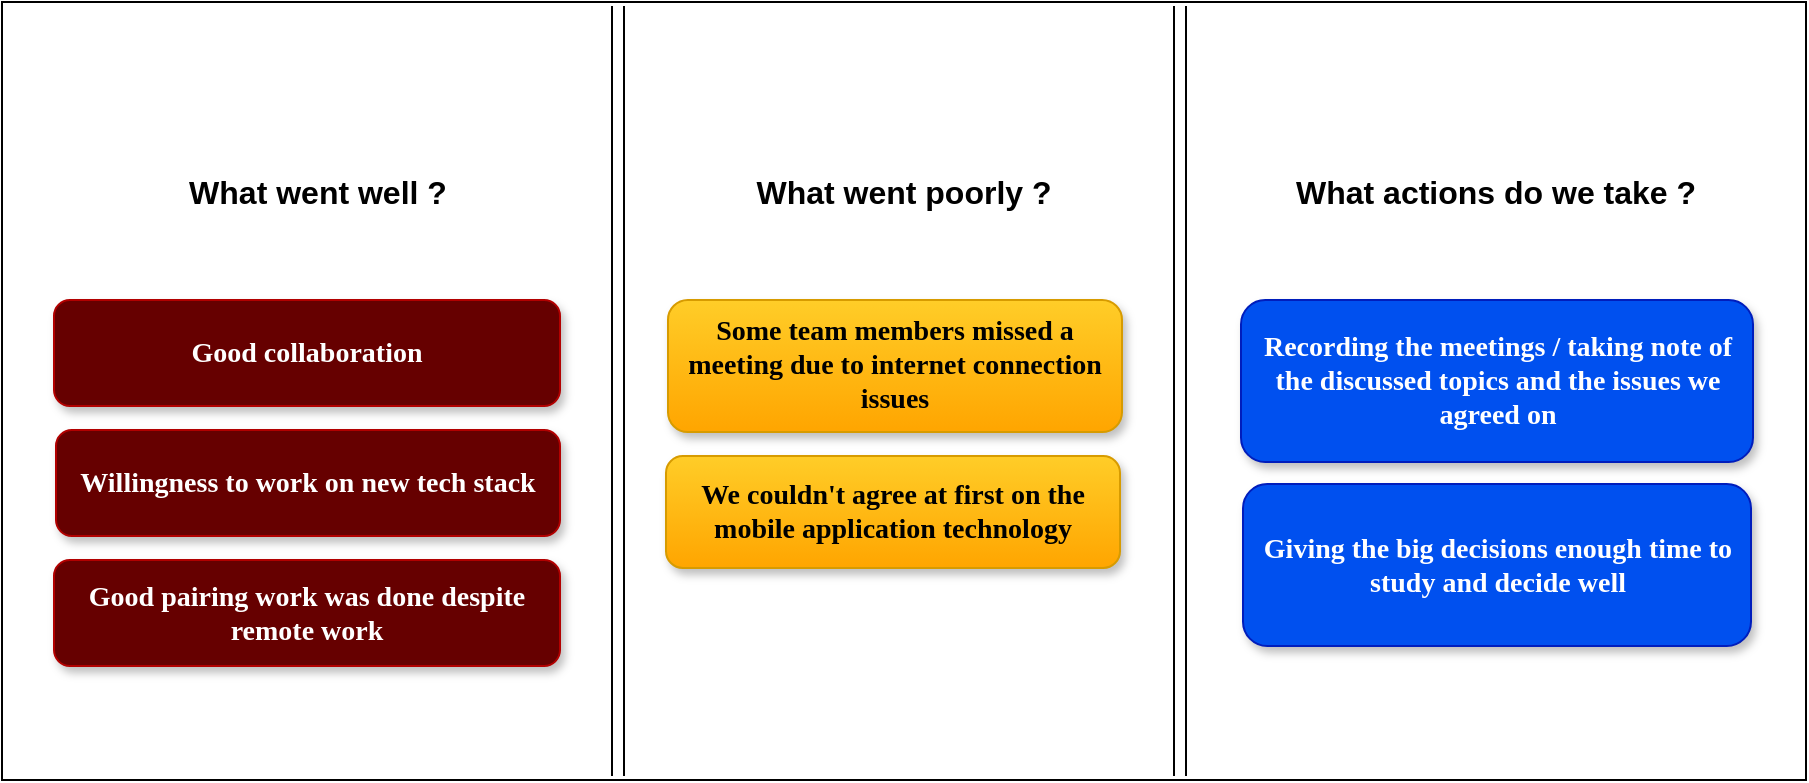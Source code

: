 <mxfile version="12.4.2" type="device" pages="3"><diagram id="mdq7QHT8FT5CWVqHaqsG" name="Sprint 1"><mxGraphModel dx="968" dy="510" grid="0" gridSize="10" guides="1" tooltips="1" connect="1" arrows="1" fold="1" page="1" pageScale="1" pageWidth="1100" pageHeight="850" background="none" math="0" shadow="0"><root><mxCell id="MeCUiOUA1NRcr-5OgjAl-0"/><mxCell id="MeCUiOUA1NRcr-5OgjAl-1" parent="MeCUiOUA1NRcr-5OgjAl-0"/><mxCell id="pLhX7y2wmkSlGBUETvly-15" value="" style="rounded=0;whiteSpace=wrap;html=1;shadow=0;fillColor=none;gradientColor=none;fontFamily=Calibri;align=center;" vertex="1" parent="MeCUiOUA1NRcr-5OgjAl-1"><mxGeometry x="112" y="46" width="902" height="389" as="geometry"/></mxCell><mxCell id="pLhX7y2wmkSlGBUETvly-1" value="&lt;font style=&quot;font-size: 16px&quot;&gt;&lt;b&gt;What went well ?&lt;/b&gt;&lt;/font&gt;" style="text;html=1;strokeColor=none;fillColor=none;align=center;verticalAlign=middle;whiteSpace=wrap;rounded=0;spacingLeft=10;" vertex="1" parent="MeCUiOUA1NRcr-5OgjAl-1"><mxGeometry x="161" y="131" width="208" height="20" as="geometry"/></mxCell><mxCell id="pLhX7y2wmkSlGBUETvly-2" value="&lt;font style=&quot;font-size: 16px&quot;&gt;&lt;b&gt;What went poorly ?&lt;/b&gt;&lt;/font&gt;" style="text;html=1;strokeColor=none;fillColor=none;align=center;verticalAlign=middle;whiteSpace=wrap;rounded=0;spacingLeft=10;" vertex="1" parent="MeCUiOUA1NRcr-5OgjAl-1"><mxGeometry x="453.5" y="131" width="208" height="20" as="geometry"/></mxCell><mxCell id="pLhX7y2wmkSlGBUETvly-3" value="&lt;b style=&quot;font-size: 16px&quot;&gt;What actions do we take ?&lt;/b&gt;" style="text;html=1;strokeColor=none;fillColor=none;align=left;verticalAlign=middle;whiteSpace=wrap;rounded=0;spacingLeft=10;" vertex="1" parent="MeCUiOUA1NRcr-5OgjAl-1"><mxGeometry x="747" y="131" width="225" height="20" as="geometry"/></mxCell><mxCell id="pLhX7y2wmkSlGBUETvly-5" value="&lt;font style=&quot;font-size: 14px&quot;&gt;Good collaboration&lt;/font&gt;" style="rounded=1;whiteSpace=wrap;html=1;fillColor=#660000;strokeColor=#B20000;fontColor=#ffffff;fontStyle=1;fontFamily=Calibri;shadow=1;" vertex="1" parent="MeCUiOUA1NRcr-5OgjAl-1"><mxGeometry x="138" y="195" width="253" height="53" as="geometry"/></mxCell><mxCell id="pLhX7y2wmkSlGBUETvly-6" value="&lt;font style=&quot;font-size: 14px&quot;&gt;Willingness to work on new tech stack&lt;/font&gt;" style="rounded=1;whiteSpace=wrap;html=1;fillColor=#660000;strokeColor=#B20000;fontColor=#ffffff;fontStyle=1;fontFamily=Calibri;shadow=1;" vertex="1" parent="MeCUiOUA1NRcr-5OgjAl-1"><mxGeometry x="139" y="260" width="252" height="53" as="geometry"/></mxCell><mxCell id="pLhX7y2wmkSlGBUETvly-7" value="&lt;font style=&quot;font-size: 14px&quot;&gt;Good pairing work was done despite remote work&lt;/font&gt;" style="rounded=1;whiteSpace=wrap;html=1;fillColor=#660000;strokeColor=#B20000;fontColor=#ffffff;fontStyle=1;fontFamily=Calibri;shadow=1;" vertex="1" parent="MeCUiOUA1NRcr-5OgjAl-1"><mxGeometry x="138" y="325" width="253" height="53" as="geometry"/></mxCell><mxCell id="pLhX7y2wmkSlGBUETvly-8" value="&lt;b style=&quot;text-align: left&quot;&gt;&lt;font style=&quot;font-size: 14px&quot;&gt;Some team members missed a meeting due to internet connection issues&lt;/font&gt;&lt;/b&gt;" style="rounded=1;whiteSpace=wrap;html=1;fillColor=#ffcd28;strokeColor=#d79b00;fontStyle=1;fontFamily=Calibri;shadow=1;gradientColor=#ffa500;" vertex="1" parent="MeCUiOUA1NRcr-5OgjAl-1"><mxGeometry x="445" y="195" width="227" height="66" as="geometry"/></mxCell><mxCell id="pLhX7y2wmkSlGBUETvly-9" value="&lt;font style=&quot;font-size: 14px&quot;&gt;We couldn't agree at first on the mobile application technology&lt;/font&gt;" style="rounded=1;whiteSpace=wrap;html=1;fillColor=#ffcd28;strokeColor=#d79b00;fontStyle=1;fontFamily=Calibri;shadow=1;gradientColor=#ffa500;" vertex="1" parent="MeCUiOUA1NRcr-5OgjAl-1"><mxGeometry x="444" y="273" width="227" height="56" as="geometry"/></mxCell><mxCell id="pLhX7y2wmkSlGBUETvly-12" value="&lt;b style=&quot;text-align: left&quot;&gt;&lt;font style=&quot;font-size: 14px&quot;&gt;Recording the meetings / taking note of the discussed topics and the issues we agreed on&lt;/font&gt;&lt;/b&gt;" style="rounded=1;whiteSpace=wrap;html=1;fillColor=#0050ef;strokeColor=#001DBC;fontStyle=1;fontFamily=Calibri;shadow=1;fontColor=#ffffff;" vertex="1" parent="MeCUiOUA1NRcr-5OgjAl-1"><mxGeometry x="731.5" y="195" width="256" height="81" as="geometry"/></mxCell><mxCell id="pLhX7y2wmkSlGBUETvly-13" value="&lt;div style=&quot;&quot;&gt;&lt;span style=&quot;font-size: 14px&quot;&gt;Giving the big decisions enough time to study and decide well&lt;/span&gt;&lt;/div&gt;" style="rounded=1;whiteSpace=wrap;html=1;fillColor=#0050ef;strokeColor=#001DBC;fontStyle=1;fontFamily=Calibri;align=center;shadow=1;fontColor=#ffffff;" vertex="1" parent="MeCUiOUA1NRcr-5OgjAl-1"><mxGeometry x="732.5" y="287" width="254" height="81" as="geometry"/></mxCell><mxCell id="pLhX7y2wmkSlGBUETvly-17" value="" style="shape=link;html=1;fontFamily=Calibri;width=6;" edge="1" parent="MeCUiOUA1NRcr-5OgjAl-1"><mxGeometry width="50" height="50" relative="1" as="geometry"><mxPoint x="420" y="433" as="sourcePoint"/><mxPoint x="420" y="48" as="targetPoint"/></mxGeometry></mxCell><mxCell id="pLhX7y2wmkSlGBUETvly-18" value="" style="shape=link;html=1;fontFamily=Calibri;width=6;" edge="1" parent="MeCUiOUA1NRcr-5OgjAl-1"><mxGeometry width="50" height="50" relative="1" as="geometry"><mxPoint x="701" y="433" as="sourcePoint"/><mxPoint x="701" y="48" as="targetPoint"/></mxGeometry></mxCell></root></mxGraphModel></diagram><diagram name="Sprint 2" id="wmTCXEUKGk3D24JFjXUO"><mxGraphModel dx="968" dy="510" grid="0" gridSize="10" guides="1" tooltips="1" connect="1" arrows="1" fold="1" page="1" pageScale="1" pageWidth="1100" pageHeight="850" background="none" math="0" shadow="0"><root><mxCell id="tFJMmON688llqbJBk_J5-0"/><mxCell id="tFJMmON688llqbJBk_J5-1" parent="tFJMmON688llqbJBk_J5-0"/><mxCell id="tFJMmON688llqbJBk_J5-2" value="" style="rounded=0;whiteSpace=wrap;html=1;shadow=0;fillColor=none;gradientColor=none;fontFamily=Calibri;align=center;" vertex="1" parent="tFJMmON688llqbJBk_J5-1"><mxGeometry x="112" y="46" width="902" height="389" as="geometry"/></mxCell><mxCell id="tFJMmON688llqbJBk_J5-3" value="&lt;font style=&quot;font-size: 16px&quot;&gt;&lt;b&gt;What went well ?&lt;/b&gt;&lt;/font&gt;" style="text;html=1;strokeColor=none;fillColor=none;align=center;verticalAlign=middle;whiteSpace=wrap;rounded=0;spacingLeft=10;" vertex="1" parent="tFJMmON688llqbJBk_J5-1"><mxGeometry x="161" y="131" width="208" height="20" as="geometry"/></mxCell><mxCell id="tFJMmON688llqbJBk_J5-4" value="&lt;font style=&quot;font-size: 16px&quot;&gt;&lt;b&gt;What went poorly ?&lt;/b&gt;&lt;/font&gt;" style="text;html=1;strokeColor=none;fillColor=none;align=center;verticalAlign=middle;whiteSpace=wrap;rounded=0;spacingLeft=10;" vertex="1" parent="tFJMmON688llqbJBk_J5-1"><mxGeometry x="453.5" y="131" width="208" height="20" as="geometry"/></mxCell><mxCell id="tFJMmON688llqbJBk_J5-5" value="&lt;b style=&quot;font-size: 16px&quot;&gt;What actions do we take ?&lt;/b&gt;" style="text;html=1;strokeColor=none;fillColor=none;align=left;verticalAlign=middle;whiteSpace=wrap;rounded=0;spacingLeft=10;" vertex="1" parent="tFJMmON688llqbJBk_J5-1"><mxGeometry x="747" y="131" width="225" height="20" as="geometry"/></mxCell><mxCell id="tFJMmON688llqbJBk_J5-6" value="&lt;font style=&quot;font-size: 14px&quot;&gt;Fast development of the models&lt;/font&gt;" style="rounded=1;whiteSpace=wrap;html=1;fillColor=#660000;strokeColor=#B20000;fontColor=#ffffff;fontStyle=1;fontFamily=Calibri;shadow=1;" vertex="1" parent="tFJMmON688llqbJBk_J5-1"><mxGeometry x="138" y="195" width="253" height="53" as="geometry"/></mxCell><mxCell id="tFJMmON688llqbJBk_J5-7" value="&lt;font style=&quot;font-size: 14px&quot;&gt;Fast collection and generation of datasets&lt;/font&gt;" style="rounded=1;whiteSpace=wrap;html=1;fillColor=#660000;strokeColor=#B20000;fontColor=#ffffff;fontStyle=1;fontFamily=Calibri;shadow=1;" vertex="1" parent="tFJMmON688llqbJBk_J5-1"><mxGeometry x="139" y="260" width="252" height="53" as="geometry"/></mxCell><mxCell id="tFJMmON688llqbJBk_J5-8" value="&lt;font style=&quot;font-size: 14px&quot;&gt;The clear acceptance criteria&lt;/font&gt;" style="rounded=1;whiteSpace=wrap;html=1;fillColor=#660000;strokeColor=#B20000;fontColor=#ffffff;fontStyle=1;fontFamily=Calibri;shadow=1;" vertex="1" parent="tFJMmON688llqbJBk_J5-1"><mxGeometry x="138" y="325" width="253" height="53" as="geometry"/></mxCell><mxCell id="tFJMmON688llqbJBk_J5-9" value="&lt;b style=&quot;text-align: left&quot;&gt;&lt;font style=&quot;font-size: 14px&quot;&gt;We didn't discuss at first if we can purchase a dataset&lt;/font&gt;&lt;/b&gt;" style="rounded=1;whiteSpace=wrap;html=1;fillColor=#ffcd28;strokeColor=#d79b00;fontStyle=1;fontFamily=Calibri;shadow=1;gradientColor=#ffa500;" vertex="1" parent="tFJMmON688llqbJBk_J5-1"><mxGeometry x="445" y="195" width="227" height="66" as="geometry"/></mxCell><mxCell id="tFJMmON688llqbJBk_J5-10" value="&lt;span style=&quot;font-size: 14px&quot;&gt;Merging code from different team members caused wasting a lot of time&lt;/span&gt;" style="rounded=1;whiteSpace=wrap;html=1;fillColor=#ffcd28;strokeColor=#d79b00;fontStyle=1;fontFamily=Calibri;shadow=1;gradientColor=#ffa500;" vertex="1" parent="tFJMmON688llqbJBk_J5-1"><mxGeometry x="444" y="273" width="227" height="56" as="geometry"/></mxCell><mxCell id="tFJMmON688llqbJBk_J5-11" value="&lt;div style=&quot;&quot;&gt;&lt;span style=&quot;font-size: 14px&quot;&gt;Planning earlier for the components that we will need soon and decide the amount of money needed if we must purchase them&amp;nbsp;&lt;/span&gt;&lt;/div&gt;" style="rounded=1;whiteSpace=wrap;html=1;fillColor=#0050ef;strokeColor=#001DBC;fontStyle=1;fontFamily=Calibri;shadow=1;fontColor=#ffffff;align=center;" vertex="1" parent="tFJMmON688llqbJBk_J5-1"><mxGeometry x="731.5" y="195" width="256" height="81" as="geometry"/></mxCell><mxCell id="tFJMmON688llqbJBk_J5-12" value="&lt;span style=&quot;font-size: 14px&quot;&gt;Using VCS such as GitHub to reduce time needed to merge different code versions&lt;/span&gt;" style="rounded=1;whiteSpace=wrap;html=1;fillColor=#0050ef;strokeColor=#001DBC;fontStyle=1;fontFamily=Calibri;align=center;shadow=1;fontColor=#ffffff;" vertex="1" parent="tFJMmON688llqbJBk_J5-1"><mxGeometry x="732.5" y="287" width="254" height="81" as="geometry"/></mxCell><mxCell id="tFJMmON688llqbJBk_J5-13" value="" style="shape=link;html=1;fontFamily=Calibri;width=6;" edge="1" parent="tFJMmON688llqbJBk_J5-1"><mxGeometry width="50" height="50" relative="1" as="geometry"><mxPoint x="420" y="433" as="sourcePoint"/><mxPoint x="420" y="48" as="targetPoint"/></mxGeometry></mxCell><mxCell id="tFJMmON688llqbJBk_J5-14" value="" style="shape=link;html=1;fontFamily=Calibri;width=6;" edge="1" parent="tFJMmON688llqbJBk_J5-1"><mxGeometry width="50" height="50" relative="1" as="geometry"><mxPoint x="701" y="433" as="sourcePoint"/><mxPoint x="701" y="48" as="targetPoint"/></mxGeometry></mxCell></root></mxGraphModel></diagram><diagram name="Sprint 3" id="rUIJElzrHY43cjMytec7"><mxGraphModel dx="968" dy="510" grid="0" gridSize="10" guides="1" tooltips="1" connect="1" arrows="1" fold="1" page="1" pageScale="1" pageWidth="1100" pageHeight="850" background="none" math="0" shadow="0"><root><mxCell id="KzClDkgToQxIuAc63sTH-0"/><mxCell id="KzClDkgToQxIuAc63sTH-1" parent="KzClDkgToQxIuAc63sTH-0"/><mxCell id="KzClDkgToQxIuAc63sTH-2" value="" style="rounded=0;whiteSpace=wrap;html=1;shadow=0;fillColor=none;gradientColor=none;fontFamily=Calibri;align=center;" vertex="1" parent="KzClDkgToQxIuAc63sTH-1"><mxGeometry x="112" y="46" width="902" height="389" as="geometry"/></mxCell><mxCell id="KzClDkgToQxIuAc63sTH-3" value="&lt;font style=&quot;font-size: 16px&quot;&gt;&lt;b&gt;What went well ?&lt;/b&gt;&lt;/font&gt;" style="text;html=1;strokeColor=none;fillColor=none;align=center;verticalAlign=middle;whiteSpace=wrap;rounded=0;spacingLeft=10;" vertex="1" parent="KzClDkgToQxIuAc63sTH-1"><mxGeometry x="161" y="131" width="208" height="20" as="geometry"/></mxCell><mxCell id="KzClDkgToQxIuAc63sTH-4" value="&lt;font style=&quot;font-size: 16px&quot;&gt;&lt;b&gt;What went poorly ?&lt;/b&gt;&lt;/font&gt;" style="text;html=1;strokeColor=none;fillColor=none;align=center;verticalAlign=middle;whiteSpace=wrap;rounded=0;spacingLeft=10;" vertex="1" parent="KzClDkgToQxIuAc63sTH-1"><mxGeometry x="453.5" y="131" width="208" height="20" as="geometry"/></mxCell><mxCell id="KzClDkgToQxIuAc63sTH-5" value="&lt;b style=&quot;font-size: 16px&quot;&gt;What actions do we take ?&lt;/b&gt;" style="text;html=1;strokeColor=none;fillColor=none;align=left;verticalAlign=middle;whiteSpace=wrap;rounded=0;spacingLeft=10;" vertex="1" parent="KzClDkgToQxIuAc63sTH-1"><mxGeometry x="747" y="131" width="225" height="20" as="geometry"/></mxCell><mxCell id="KzClDkgToQxIuAc63sTH-6" value="&lt;span style=&quot;font-size: 14px ; white-space: normal&quot;&gt;The clear acceptance criteria&lt;/span&gt;" style="rounded=1;whiteSpace=wrap;html=1;fillColor=#660000;strokeColor=#B20000;fontColor=#ffffff;fontStyle=1;fontFamily=Calibri;shadow=1;" vertex="1" parent="KzClDkgToQxIuAc63sTH-1"><mxGeometry x="138" y="195" width="253" height="53" as="geometry"/></mxCell><mxCell id="KzClDkgToQxIuAc63sTH-7" value="&lt;font style=&quot;font-size: 14px&quot;&gt;The ability to design components even if they depend on other non finished components&lt;/font&gt;" style="rounded=1;whiteSpace=wrap;html=1;fillColor=#660000;strokeColor=#B20000;fontColor=#ffffff;fontStyle=1;fontFamily=Calibri;shadow=1;" vertex="1" parent="KzClDkgToQxIuAc63sTH-1"><mxGeometry x="139" y="260" width="252" height="72" as="geometry"/></mxCell><mxCell id="KzClDkgToQxIuAc63sTH-8" value="&lt;font style=&quot;font-size: 14px&quot;&gt;The acceptance for change and feedback&lt;/font&gt;" style="rounded=1;whiteSpace=wrap;html=1;fillColor=#660000;strokeColor=#B20000;fontColor=#ffffff;fontStyle=1;fontFamily=Calibri;shadow=1;" vertex="1" parent="KzClDkgToQxIuAc63sTH-1"><mxGeometry x="138" y="344" width="253" height="53" as="geometry"/></mxCell><mxCell id="KzClDkgToQxIuAc63sTH-9" value="&lt;div style=&quot;&quot;&gt;&lt;span style=&quot;font-size: 14px&quot;&gt;Some Point estimates weren't accurate&lt;/span&gt;&lt;/div&gt;" style="rounded=1;whiteSpace=wrap;html=1;fillColor=#ffcd28;strokeColor=#d79b00;fontStyle=1;fontFamily=Calibri;shadow=1;gradientColor=#ffa500;align=center;" vertex="1" parent="KzClDkgToQxIuAc63sTH-1"><mxGeometry x="445" y="195" width="227" height="66" as="geometry"/></mxCell><mxCell id="KzClDkgToQxIuAc63sTH-10" value="&lt;span style=&quot;font-size: 14px&quot;&gt;Too many meetings lead to less time for coding&lt;/span&gt;" style="rounded=1;whiteSpace=wrap;html=1;fillColor=#ffcd28;strokeColor=#d79b00;fontStyle=1;fontFamily=Calibri;shadow=1;gradientColor=#ffa500;" vertex="1" parent="KzClDkgToQxIuAc63sTH-1"><mxGeometry x="444" y="273" width="227" height="56" as="geometry"/></mxCell><mxCell id="KzClDkgToQxIuAc63sTH-11" value="&lt;span style=&quot;font-size: 14px&quot;&gt;The future tasks, which are similar to the ones we worked on in this sprint should have higher estimates for their higher complexity&lt;/span&gt;" style="rounded=1;whiteSpace=wrap;html=1;fillColor=#0050ef;strokeColor=#001DBC;fontStyle=1;fontFamily=Calibri;shadow=1;fontColor=#ffffff;align=center;" vertex="1" parent="KzClDkgToQxIuAc63sTH-1"><mxGeometry x="731.5" y="195" width="256" height="81" as="geometry"/></mxCell><mxCell id="KzClDkgToQxIuAc63sTH-12" value="&lt;span style=&quot;font-size: 14px&quot;&gt;Find more accurate ways to estimate our tasks&lt;/span&gt;" style="rounded=1;whiteSpace=wrap;html=1;fillColor=#0050ef;strokeColor=#001DBC;fontStyle=1;fontFamily=Calibri;align=center;shadow=1;fontColor=#ffffff;" vertex="1" parent="KzClDkgToQxIuAc63sTH-1"><mxGeometry x="732.5" y="287" width="254" height="45" as="geometry"/></mxCell><mxCell id="KzClDkgToQxIuAc63sTH-13" value="" style="shape=link;html=1;fontFamily=Calibri;width=6;" edge="1" parent="KzClDkgToQxIuAc63sTH-1"><mxGeometry width="50" height="50" relative="1" as="geometry"><mxPoint x="420" y="433" as="sourcePoint"/><mxPoint x="420" y="48" as="targetPoint"/></mxGeometry></mxCell><mxCell id="KzClDkgToQxIuAc63sTH-14" value="" style="shape=link;html=1;fontFamily=Calibri;width=6;" edge="1" parent="KzClDkgToQxIuAc63sTH-1"><mxGeometry width="50" height="50" relative="1" as="geometry"><mxPoint x="701" y="433" as="sourcePoint"/><mxPoint x="701" y="48" as="targetPoint"/></mxGeometry></mxCell><mxCell id="cJvjNHaDvw6tuKVxMW1l-2" value="&lt;span style=&quot;font-size: 14px&quot;&gt;Try to eliminate the unnecessary meetings&lt;/span&gt;" style="rounded=1;whiteSpace=wrap;html=1;fillColor=#0050ef;strokeColor=#001DBC;fontStyle=1;fontFamily=Calibri;align=center;shadow=1;fontColor=#ffffff;" vertex="1" parent="KzClDkgToQxIuAc63sTH-1"><mxGeometry x="733.5" y="344" width="254" height="45" as="geometry"/></mxCell></root></mxGraphModel></diagram></mxfile>